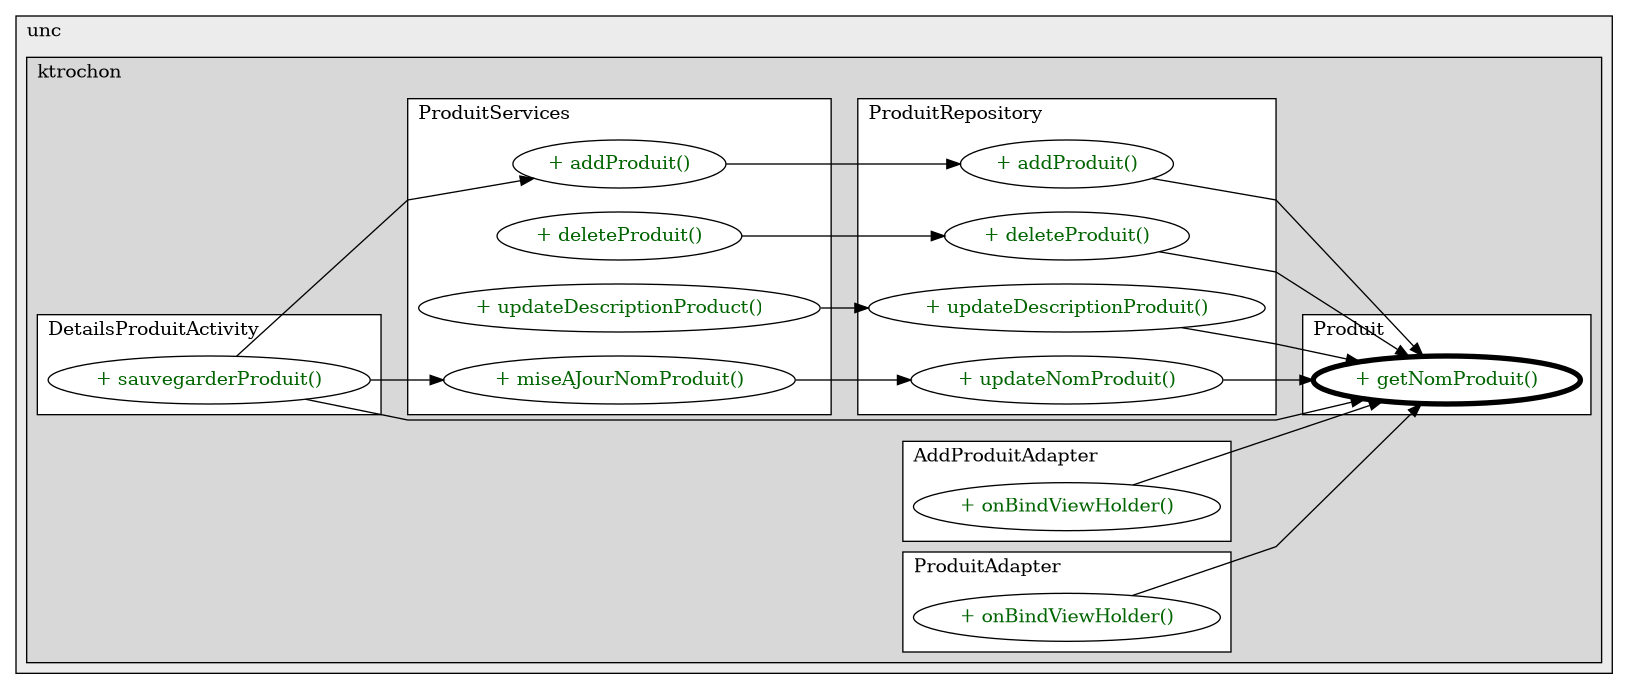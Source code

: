 @startuml

/' diagram meta data start
config=CallConfiguration;
{
  "rootMethod": "nc.unc.ktrochon.pocketlist.entity.Produit#getNomProduit()",
  "projectClassification": {
    "searchMode": "OpenProject", // OpenProject, AllProjects
    "includedProjects": "",
    "pathEndKeywords": "*.impl",
    "isClientPath": "",
    "isClientName": "",
    "isTestPath": "",
    "isTestName": "",
    "isMappingPath": "",
    "isMappingName": "",
    "isDataAccessPath": "",
    "isDataAccessName": "",
    "isDataStructurePath": "",
    "isDataStructureName": "",
    "isInterfaceStructuresPath": "",
    "isInterfaceStructuresName": "",
    "isEntryPointPath": "",
    "isEntryPointName": "",
    "treatFinalFieldsAsMandatory": false
  },
  "graphRestriction": {
    "classPackageExcludeFilter": "",
    "classPackageIncludeFilter": "",
    "classNameExcludeFilter": "",
    "classNameIncludeFilter": "",
    "methodNameExcludeFilter": "",
    "methodNameIncludeFilter": "",
    "removeByInheritance": "", // inheritance/annotation based filtering is done in a second step
    "removeByAnnotation": "",
    "removeByClassPackage": "", // cleanup the graph after inheritance/annotation based filtering is done
    "removeByClassName": "",
    "cutMappings": false,
    "cutEnum": true,
    "cutTests": true,
    "cutClient": true,
    "cutDataAccess": true,
    "cutInterfaceStructures": true,
    "cutDataStructures": true,
    "cutGetterAndSetter": true,
    "cutConstructors": true
  },
  "graphTraversal": {
    "forwardDepth": 3,
    "backwardDepth": 3,
    "classPackageExcludeFilter": "",
    "classPackageIncludeFilter": "",
    "classNameExcludeFilter": "",
    "classNameIncludeFilter": "",
    "methodNameExcludeFilter": "",
    "methodNameIncludeFilter": "",
    "hideMappings": false,
    "hideDataStructures": false,
    "hidePrivateMethods": true,
    "hideInterfaceCalls": true, // indirection: implementation -> interface (is hidden) -> implementation
    "onlyShowApplicationEntryPoints": false, // root node is included
    "useMethodCallsForStructureDiagram": "ForwardOnly" // ForwardOnly, BothDirections, No
  },
  "details": {
    "aggregation": "GroupByClass", // ByClass, GroupByClass, None
    "showMethodParametersTypes": false,
    "showMethodParametersNames": false,
    "showMethodReturnType": false,
    "showPackageLevels": 2,
    "showCallOrder": false,
    "edgeMode": "MethodsOnly", // TypesOnly, MethodsOnly, TypesAndMethods, MethodsAndDirectTypeUsage
    "showDetailedClassStructure": false
  },
  "rootClass": "nc.unc.ktrochon.pocketlist.entity.Produit",
  "extensionCallbackMethod": "" // qualified.class.name#methodName - signature: public static String method(String)
}
diagram meta data end '/



digraph g {
    rankdir="LR"
    splines=polyline
    

'nodes 
subgraph cluster_115946 { 
   	label=unc
	labeljust=l
	fillcolor="#ececec"
	style=filled
   
   subgraph cluster_949228562 { 
   	label=ktrochon
	labeljust=l
	fillcolor="#d8d8d8"
	style=filled
   
   subgraph cluster_1943718057 { 
   	label=DetailsProduitActivity
	labeljust=l
	fillcolor=white
	style=filled
   
   DetailsProduitActivity1243990011XXXsauvegarderProduit2666181[
	label="+ sauvegarderProduit()"
	style=filled
	fillcolor=white
	tooltip="DetailsProduitActivity

null"
	fontcolor=darkgreen
];
} 

subgraph cluster_485632203 { 
   	label=AddProduitAdapter
	labeljust=l
	fillcolor=white
	style=filled
   
   AddProduitAdapter1282035804XXXonBindViewHolder298551242[
	label="+ onBindViewHolder()"
	style=filled
	fillcolor=white
	tooltip="AddProduitAdapter

null"
	fontcolor=darkgreen
];
} 

subgraph cluster_572178641 { 
   	label=Produit
	labeljust=l
	fillcolor=white
	style=filled
   
   Produit165667126XXXgetNomProduit0[
	label="+ getNomProduit()"
	style=filled
	fillcolor=white
	tooltip="Produit

null"
	penwidth=4
	fontcolor=darkgreen
];
} 

subgraph cluster_774926626 { 
   	label=ProduitRepository
	labeljust=l
	fillcolor=white
	style=filled
   
   ProduitRepository886306589XXXaddProduit1355179401[
	label="+ addProduit()"
	style=filled
	fillcolor=white
	tooltip="ProduitRepository

null"
	fontcolor=darkgreen
];

ProduitRepository886306589XXXdeleteProduit1355179401[
	label="+ deleteProduit()"
	style=filled
	fillcolor=white
	tooltip="ProduitRepository

null"
	fontcolor=darkgreen
];

ProduitRepository886306589XXXupdateDescriptionProduit1897515218[
	label="+ updateDescriptionProduit()"
	style=filled
	fillcolor=white
	tooltip="ProduitRepository

null"
	fontcolor=darkgreen
];

ProduitRepository886306589XXXupdateNomProduit1897515218[
	label="+ updateNomProduit()"
	style=filled
	fillcolor=white
	tooltip="ProduitRepository

null"
	fontcolor=darkgreen
];
} 

subgraph cluster_824656552 { 
   	label=ProduitAdapter
	labeljust=l
	fillcolor=white
	style=filled
   
   ProduitAdapter1282035804XXXonBindViewHolder298551242[
	label="+ onBindViewHolder()"
	style=filled
	fillcolor=white
	tooltip="ProduitAdapter

null"
	fontcolor=darkgreen
];
} 

subgraph cluster_908840667 { 
   	label=ProduitServices
	labeljust=l
	fillcolor=white
	style=filled
   
   ProduitServices121729986XXXaddProduit1849432294[
	label="+ addProduit()"
	style=filled
	fillcolor=white
	tooltip="ProduitServices

null"
	fontcolor=darkgreen
];

ProduitServices121729986XXXdeleteProduit1849432294[
	label="+ deleteProduit()"
	style=filled
	fillcolor=white
	tooltip="ProduitServices

null"
	fontcolor=darkgreen
];

ProduitServices121729986XXXmiseAJourNomProduit500514187[
	label="+ miseAJourNomProduit()"
	style=filled
	fillcolor=white
	tooltip="ProduitServices

null"
	fontcolor=darkgreen
];

ProduitServices121729986XXXupdateDescriptionProduct500514187[
	label="+ updateDescriptionProduct()"
	style=filled
	fillcolor=white
	tooltip="ProduitServices

null"
	fontcolor=darkgreen
];
} 
} 
} 

'edges    
AddProduitAdapter1282035804XXXonBindViewHolder298551242 -> Produit165667126XXXgetNomProduit0;
DetailsProduitActivity1243990011XXXsauvegarderProduit2666181 -> Produit165667126XXXgetNomProduit0;
DetailsProduitActivity1243990011XXXsauvegarderProduit2666181 -> ProduitServices121729986XXXaddProduit1849432294;
DetailsProduitActivity1243990011XXXsauvegarderProduit2666181 -> ProduitServices121729986XXXmiseAJourNomProduit500514187;
ProduitAdapter1282035804XXXonBindViewHolder298551242 -> Produit165667126XXXgetNomProduit0;
ProduitRepository886306589XXXaddProduit1355179401 -> Produit165667126XXXgetNomProduit0;
ProduitRepository886306589XXXdeleteProduit1355179401 -> Produit165667126XXXgetNomProduit0;
ProduitRepository886306589XXXupdateDescriptionProduit1897515218 -> Produit165667126XXXgetNomProduit0;
ProduitRepository886306589XXXupdateNomProduit1897515218 -> Produit165667126XXXgetNomProduit0;
ProduitServices121729986XXXaddProduit1849432294 -> ProduitRepository886306589XXXaddProduit1355179401;
ProduitServices121729986XXXdeleteProduit1849432294 -> ProduitRepository886306589XXXdeleteProduit1355179401;
ProduitServices121729986XXXmiseAJourNomProduit500514187 -> ProduitRepository886306589XXXupdateNomProduit1897515218;
ProduitServices121729986XXXupdateDescriptionProduct500514187 -> ProduitRepository886306589XXXupdateDescriptionProduit1897515218;
    
}
@enduml